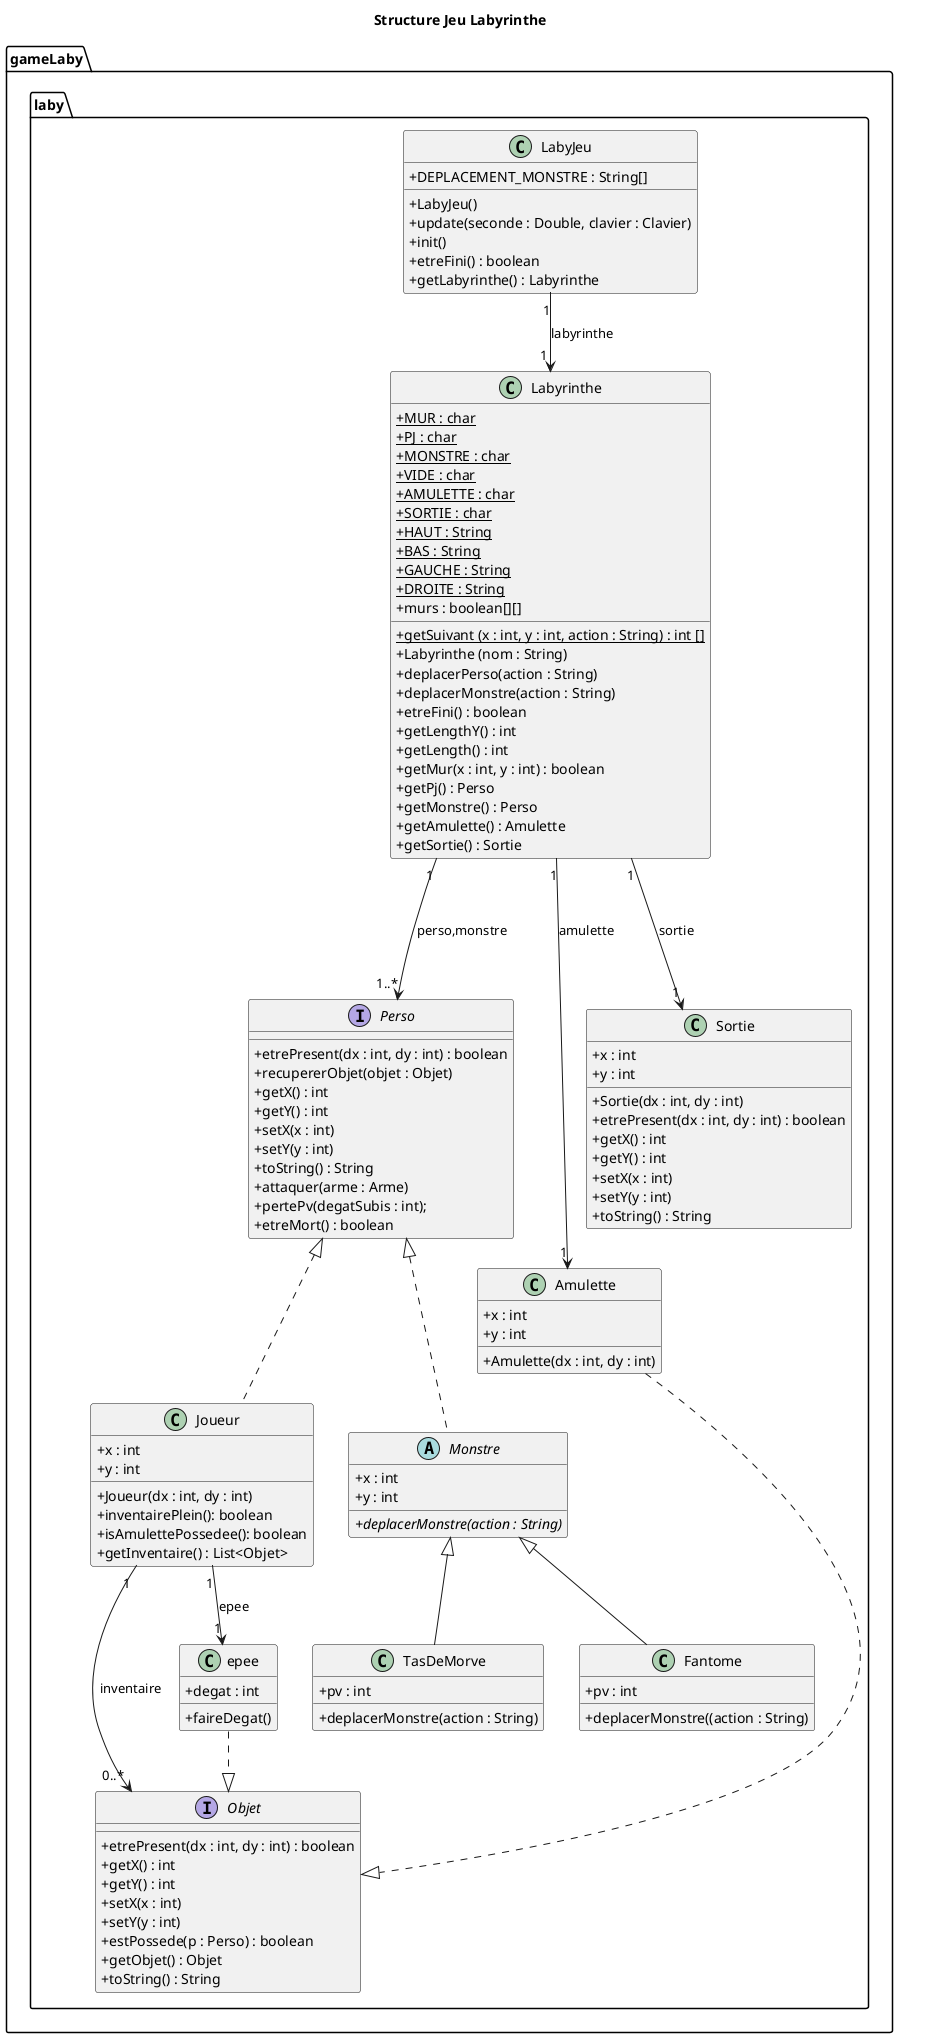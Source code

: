 @startuml
'https://plantuml.com/class-diagram

title Structure Jeu Labyrinthe


package gameLaby.laby{
skinparam classAttributeIconSize 0
class Labyrinthe{
+ {static} MUR : char
+ {static} PJ : char
+ {static} MONSTRE : char
+ {static} VIDE : char
+ {static} AMULETTE : char
+ {static} SORTIE : char
+ {static} HAUT : String
+ {static} BAS : String
+ {static} GAUCHE : String
+ {static} DROITE : String
+ murs : boolean[][]
+ {static} getSuivant (x : int, y : int, action : String) : int []
+ Labyrinthe (nom : String)
+ deplacerPerso(action : String)
+ deplacerMonstre(action : String)
+ etreFini() : boolean
+ getLengthY() : int
+ getLength() : int
+ getMur(x : int, y : int) : boolean
+ getPj() : Perso
+ getMonstre() : Perso
+ getAmulette() : Amulette
+ getSortie() : Sortie
}

class LabyJeu{
+DEPLACEMENT_MONSTRE : String[]
+LabyJeu()
+update(seconde : Double, clavier : Clavier)
+init()
+etreFini() : boolean
+getLabyrinthe() : Labyrinthe
}


interface Perso{
+ etrePresent(dx : int, dy : int) : boolean
+ recupererObjet(objet : Objet)
+ getX() : int
+ getY() : int
+ setX(x : int)
+ setY(y : int)
+ toString() : String
+ attaquer(arme : Arme)
+ pertePv(degatSubis : int);
+ etreMort() : boolean
}

class Amulette{
+ x : int
+ y : int
+ Amulette(dx : int, dy : int)
}

interface Objet{
+ etrePresent(dx : int, dy : int) : boolean
+ getX() : int
+ getY() : int
+ setX(x : int)
+ setY(y : int)
+ estPossede(p : Perso) : boolean
+ getObjet() : Objet
+ toString() : String
}

class Sortie{
+ x : int
+ y : int
+ Sortie(dx : int, dy : int)
+ etrePresent(dx : int, dy : int) : boolean
+ getX() : int
+ getY() : int
+ setX(x : int)
+ setY(y : int)
+ toString() : String
}
class Joueur{
+ x : int
+ y : int
+ Joueur(dx : int, dy : int)
+ inventairePlein(): boolean
+ isAmulettePossedee(): boolean
+ getInventaire() : List<Objet>
}

abstract Monstre{
+ x : int
+ y : int
+ {abstract} deplacerMonstre(action : String)

}
class TasDeMorve{
+ pv : int
+ deplacerMonstre(action : String)
}

class Fantome{
+ pv : int
+ deplacerMonstre((action : String)
}

class epee{
+ degat : int
+ faireDegat()
}
}




LabyJeu "1" --> "1 " Labyrinthe : labyrinthe
Labyrinthe "1" ---> "1..*" Perso : perso,monstre
Labyrinthe "1" ---> "1" Sortie : sortie
Labyrinthe "1" ---> "1" Amulette : amulette
Amulette  ..|>  Objet
Joueur "1"--> "0..*"Objet : inventaire
Perso  <|..  Joueur

Perso  <|..  Monstre
Monstre <|-- TasDeMorve
Monstre <|-- Fantome
epee ..|> Objet
Joueur "1" --> "1" epee : "epee"





@enduml